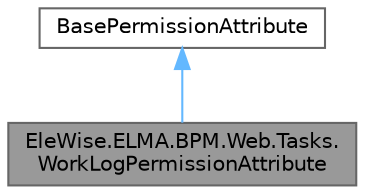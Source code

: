 digraph "EleWise.ELMA.BPM.Web.Tasks.WorkLogPermissionAttribute"
{
 // LATEX_PDF_SIZE
  bgcolor="transparent";
  edge [fontname=Helvetica,fontsize=10,labelfontname=Helvetica,labelfontsize=10];
  node [fontname=Helvetica,fontsize=10,shape=box,height=0.2,width=0.4];
  Node1 [id="Node000001",label="EleWise.ELMA.BPM.Web.Tasks.\lWorkLogPermissionAttribute",height=0.2,width=0.4,color="gray40", fillcolor="grey60", style="filled", fontcolor="black",tooltip="Доступ к разделу \"Трудозатратам\"."];
  Node2 -> Node1 [id="edge1_Node000001_Node000002",dir="back",color="steelblue1",style="solid",tooltip=" "];
  Node2 [id="Node000002",label="BasePermissionAttribute",height=0.2,width=0.4,color="gray40", fillcolor="white", style="filled",tooltip=" "];
}
